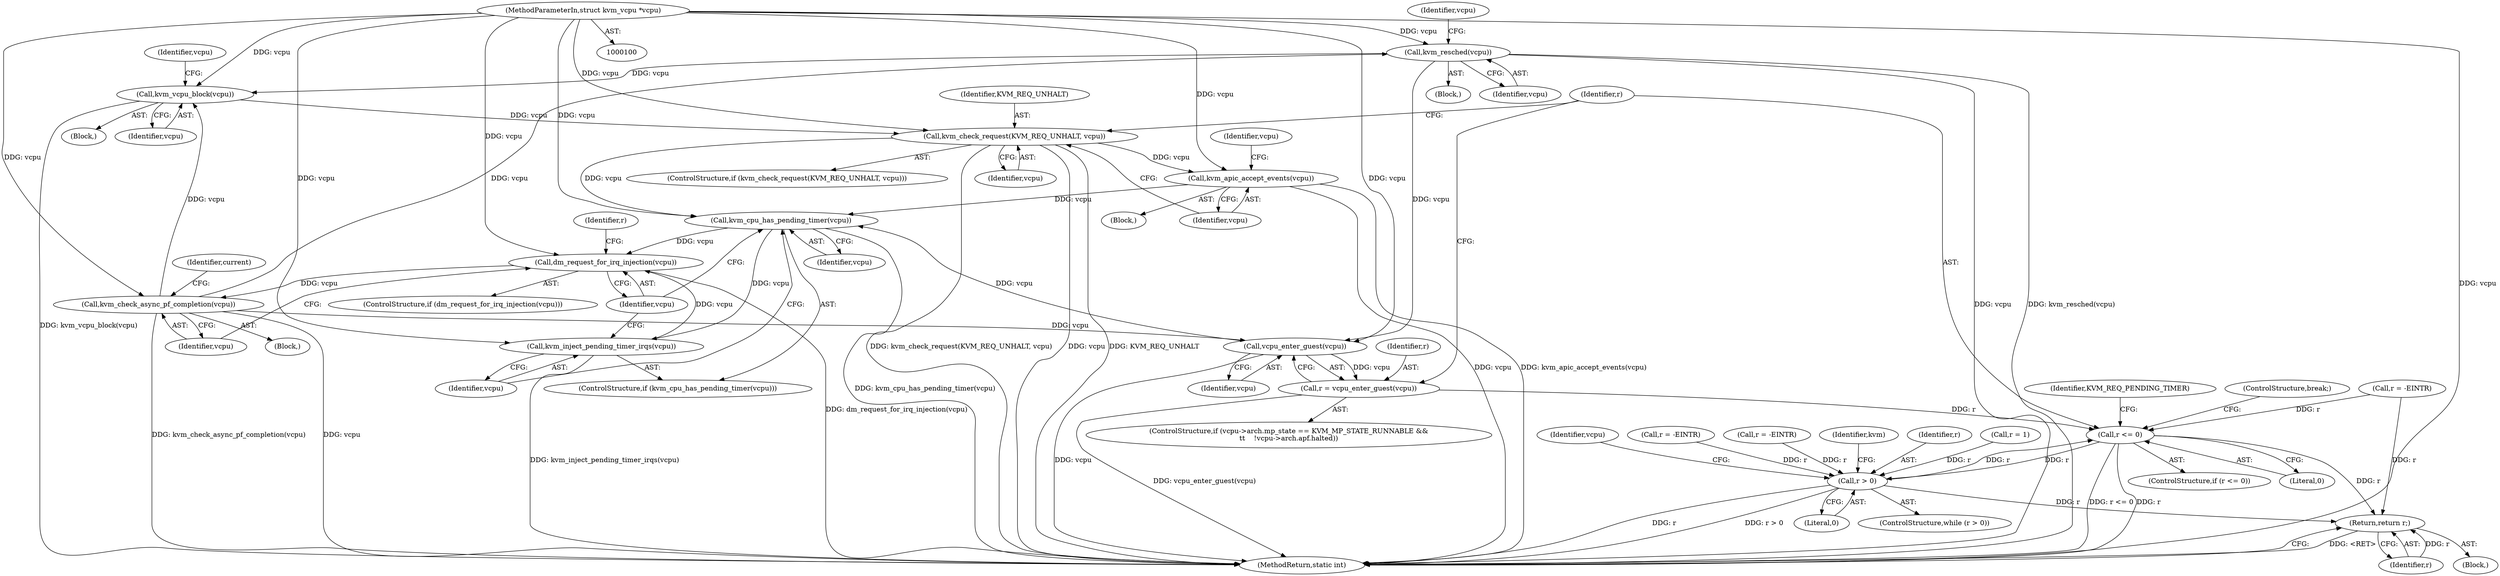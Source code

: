 digraph "0_linux_fda4e2e85589191b123d31cdc21fd33ee70f50fd_2@pointer" {
"1000290" [label="(Call,kvm_resched(vcpu))"];
"1000256" [label="(Call,kvm_check_async_pf_completion(vcpu))"];
"1000236" [label="(Call,dm_request_for_irq_injection(vcpu))"];
"1000231" [label="(Call,kvm_cpu_has_pending_timer(vcpu))"];
"1000170" [label="(Call,kvm_check_request(KVM_REQ_UNHALT, vcpu))"];
"1000158" [label="(Call,kvm_vcpu_block(vcpu))"];
"1000290" [label="(Call,kvm_resched(vcpu))"];
"1000101" [label="(MethodParameterIn,struct kvm_vcpu *vcpu)"];
"1000146" [label="(Call,vcpu_enter_guest(vcpu))"];
"1000174" [label="(Call,kvm_apic_accept_events(vcpu))"];
"1000233" [label="(Call,kvm_inject_pending_timer_irqs(vcpu))"];
"1000144" [label="(Call,r = vcpu_enter_guest(vcpu))"];
"1000220" [label="(Call,r <= 0)"];
"1000123" [label="(Call,r > 0)"];
"1000309" [label="(Return,return r;)"];
"1000225" [label="(Identifier,KVM_REQ_PENDING_TIMER)"];
"1000125" [label="(Literal,0)"];
"1000311" [label="(MethodReturn,static int)"];
"1000170" [label="(Call,kvm_check_request(KVM_REQ_UNHALT, vcpu))"];
"1000257" [label="(Identifier,vcpu)"];
"1000159" [label="(Identifier,vcpu)"];
"1000239" [label="(Call,r = -EINTR)"];
"1000149" [label="(Block,)"];
"1000262" [label="(Call,r = -EINTR)"];
"1000234" [label="(Identifier,vcpu)"];
"1000291" [label="(Identifier,vcpu)"];
"1000219" [label="(ControlStructure,if (r <= 0))"];
"1000173" [label="(Block,)"];
"1000223" [label="(ControlStructure,break;)"];
"1000236" [label="(Call,dm_request_for_irq_injection(vcpu))"];
"1000123" [label="(Call,r > 0)"];
"1000146" [label="(Call,vcpu_enter_guest(vcpu))"];
"1000122" [label="(ControlStructure,while (r > 0))"];
"1000127" [label="(ControlStructure,if (vcpu->arch.mp_state == KVM_MP_STATE_RUNNABLE &&\n\t\t    !vcpu->arch.apf.halted))"];
"1000144" [label="(Call,r = vcpu_enter_guest(vcpu))"];
"1000179" [label="(Identifier,vcpu)"];
"1000304" [label="(Identifier,kvm)"];
"1000220" [label="(Call,r <= 0)"];
"1000145" [label="(Identifier,r)"];
"1000310" [label="(Identifier,r)"];
"1000158" [label="(Call,kvm_vcpu_block(vcpu))"];
"1000214" [label="(Call,r = -EINTR)"];
"1000221" [label="(Identifier,r)"];
"1000240" [label="(Identifier,r)"];
"1000281" [label="(Block,)"];
"1000126" [label="(Block,)"];
"1000260" [label="(Identifier,current)"];
"1000124" [label="(Identifier,r)"];
"1000119" [label="(Call,r = 1)"];
"1000162" [label="(Identifier,vcpu)"];
"1000309" [label="(Return,return r;)"];
"1000231" [label="(Call,kvm_cpu_has_pending_timer(vcpu))"];
"1000256" [label="(Call,kvm_check_async_pf_completion(vcpu))"];
"1000147" [label="(Identifier,vcpu)"];
"1000169" [label="(ControlStructure,if (kvm_check_request(KVM_REQ_UNHALT, vcpu)))"];
"1000237" [label="(Identifier,vcpu)"];
"1000233" [label="(Call,kvm_inject_pending_timer_irqs(vcpu))"];
"1000132" [label="(Identifier,vcpu)"];
"1000294" [label="(Identifier,vcpu)"];
"1000171" [label="(Identifier,KVM_REQ_UNHALT)"];
"1000230" [label="(ControlStructure,if (kvm_cpu_has_pending_timer(vcpu)))"];
"1000102" [label="(Block,)"];
"1000290" [label="(Call,kvm_resched(vcpu))"];
"1000101" [label="(MethodParameterIn,struct kvm_vcpu *vcpu)"];
"1000175" [label="(Identifier,vcpu)"];
"1000235" [label="(ControlStructure,if (dm_request_for_irq_injection(vcpu)))"];
"1000172" [label="(Identifier,vcpu)"];
"1000222" [label="(Literal,0)"];
"1000174" [label="(Call,kvm_apic_accept_events(vcpu))"];
"1000232" [label="(Identifier,vcpu)"];
"1000290" -> "1000281"  [label="AST: "];
"1000290" -> "1000291"  [label="CFG: "];
"1000291" -> "1000290"  [label="AST: "];
"1000294" -> "1000290"  [label="CFG: "];
"1000290" -> "1000311"  [label="DDG: vcpu"];
"1000290" -> "1000311"  [label="DDG: kvm_resched(vcpu)"];
"1000290" -> "1000146"  [label="DDG: vcpu"];
"1000290" -> "1000158"  [label="DDG: vcpu"];
"1000256" -> "1000290"  [label="DDG: vcpu"];
"1000101" -> "1000290"  [label="DDG: vcpu"];
"1000256" -> "1000126"  [label="AST: "];
"1000256" -> "1000257"  [label="CFG: "];
"1000257" -> "1000256"  [label="AST: "];
"1000260" -> "1000256"  [label="CFG: "];
"1000256" -> "1000311"  [label="DDG: vcpu"];
"1000256" -> "1000311"  [label="DDG: kvm_check_async_pf_completion(vcpu)"];
"1000256" -> "1000146"  [label="DDG: vcpu"];
"1000256" -> "1000158"  [label="DDG: vcpu"];
"1000236" -> "1000256"  [label="DDG: vcpu"];
"1000101" -> "1000256"  [label="DDG: vcpu"];
"1000236" -> "1000235"  [label="AST: "];
"1000236" -> "1000237"  [label="CFG: "];
"1000237" -> "1000236"  [label="AST: "];
"1000240" -> "1000236"  [label="CFG: "];
"1000257" -> "1000236"  [label="CFG: "];
"1000236" -> "1000311"  [label="DDG: dm_request_for_irq_injection(vcpu)"];
"1000231" -> "1000236"  [label="DDG: vcpu"];
"1000233" -> "1000236"  [label="DDG: vcpu"];
"1000101" -> "1000236"  [label="DDG: vcpu"];
"1000231" -> "1000230"  [label="AST: "];
"1000231" -> "1000232"  [label="CFG: "];
"1000232" -> "1000231"  [label="AST: "];
"1000234" -> "1000231"  [label="CFG: "];
"1000237" -> "1000231"  [label="CFG: "];
"1000231" -> "1000311"  [label="DDG: kvm_cpu_has_pending_timer(vcpu)"];
"1000170" -> "1000231"  [label="DDG: vcpu"];
"1000146" -> "1000231"  [label="DDG: vcpu"];
"1000174" -> "1000231"  [label="DDG: vcpu"];
"1000101" -> "1000231"  [label="DDG: vcpu"];
"1000231" -> "1000233"  [label="DDG: vcpu"];
"1000170" -> "1000169"  [label="AST: "];
"1000170" -> "1000172"  [label="CFG: "];
"1000171" -> "1000170"  [label="AST: "];
"1000172" -> "1000170"  [label="AST: "];
"1000175" -> "1000170"  [label="CFG: "];
"1000221" -> "1000170"  [label="CFG: "];
"1000170" -> "1000311"  [label="DDG: vcpu"];
"1000170" -> "1000311"  [label="DDG: KVM_REQ_UNHALT"];
"1000170" -> "1000311"  [label="DDG: kvm_check_request(KVM_REQ_UNHALT, vcpu)"];
"1000158" -> "1000170"  [label="DDG: vcpu"];
"1000101" -> "1000170"  [label="DDG: vcpu"];
"1000170" -> "1000174"  [label="DDG: vcpu"];
"1000158" -> "1000149"  [label="AST: "];
"1000158" -> "1000159"  [label="CFG: "];
"1000159" -> "1000158"  [label="AST: "];
"1000162" -> "1000158"  [label="CFG: "];
"1000158" -> "1000311"  [label="DDG: kvm_vcpu_block(vcpu)"];
"1000101" -> "1000158"  [label="DDG: vcpu"];
"1000101" -> "1000100"  [label="AST: "];
"1000101" -> "1000311"  [label="DDG: vcpu"];
"1000101" -> "1000146"  [label="DDG: vcpu"];
"1000101" -> "1000174"  [label="DDG: vcpu"];
"1000101" -> "1000233"  [label="DDG: vcpu"];
"1000146" -> "1000144"  [label="AST: "];
"1000146" -> "1000147"  [label="CFG: "];
"1000147" -> "1000146"  [label="AST: "];
"1000144" -> "1000146"  [label="CFG: "];
"1000146" -> "1000311"  [label="DDG: vcpu"];
"1000146" -> "1000144"  [label="DDG: vcpu"];
"1000174" -> "1000173"  [label="AST: "];
"1000174" -> "1000175"  [label="CFG: "];
"1000175" -> "1000174"  [label="AST: "];
"1000179" -> "1000174"  [label="CFG: "];
"1000174" -> "1000311"  [label="DDG: kvm_apic_accept_events(vcpu)"];
"1000174" -> "1000311"  [label="DDG: vcpu"];
"1000233" -> "1000230"  [label="AST: "];
"1000233" -> "1000234"  [label="CFG: "];
"1000234" -> "1000233"  [label="AST: "];
"1000237" -> "1000233"  [label="CFG: "];
"1000233" -> "1000311"  [label="DDG: kvm_inject_pending_timer_irqs(vcpu)"];
"1000144" -> "1000127"  [label="AST: "];
"1000145" -> "1000144"  [label="AST: "];
"1000221" -> "1000144"  [label="CFG: "];
"1000144" -> "1000311"  [label="DDG: vcpu_enter_guest(vcpu)"];
"1000144" -> "1000220"  [label="DDG: r"];
"1000220" -> "1000219"  [label="AST: "];
"1000220" -> "1000222"  [label="CFG: "];
"1000221" -> "1000220"  [label="AST: "];
"1000222" -> "1000220"  [label="AST: "];
"1000223" -> "1000220"  [label="CFG: "];
"1000225" -> "1000220"  [label="CFG: "];
"1000220" -> "1000311"  [label="DDG: r"];
"1000220" -> "1000311"  [label="DDG: r <= 0"];
"1000220" -> "1000123"  [label="DDG: r"];
"1000214" -> "1000220"  [label="DDG: r"];
"1000123" -> "1000220"  [label="DDG: r"];
"1000220" -> "1000309"  [label="DDG: r"];
"1000123" -> "1000122"  [label="AST: "];
"1000123" -> "1000125"  [label="CFG: "];
"1000124" -> "1000123"  [label="AST: "];
"1000125" -> "1000123"  [label="AST: "];
"1000132" -> "1000123"  [label="CFG: "];
"1000304" -> "1000123"  [label="CFG: "];
"1000123" -> "1000311"  [label="DDG: r > 0"];
"1000123" -> "1000311"  [label="DDG: r"];
"1000239" -> "1000123"  [label="DDG: r"];
"1000262" -> "1000123"  [label="DDG: r"];
"1000119" -> "1000123"  [label="DDG: r"];
"1000123" -> "1000309"  [label="DDG: r"];
"1000309" -> "1000102"  [label="AST: "];
"1000309" -> "1000310"  [label="CFG: "];
"1000310" -> "1000309"  [label="AST: "];
"1000311" -> "1000309"  [label="CFG: "];
"1000309" -> "1000311"  [label="DDG: <RET>"];
"1000310" -> "1000309"  [label="DDG: r"];
"1000214" -> "1000309"  [label="DDG: r"];
}
